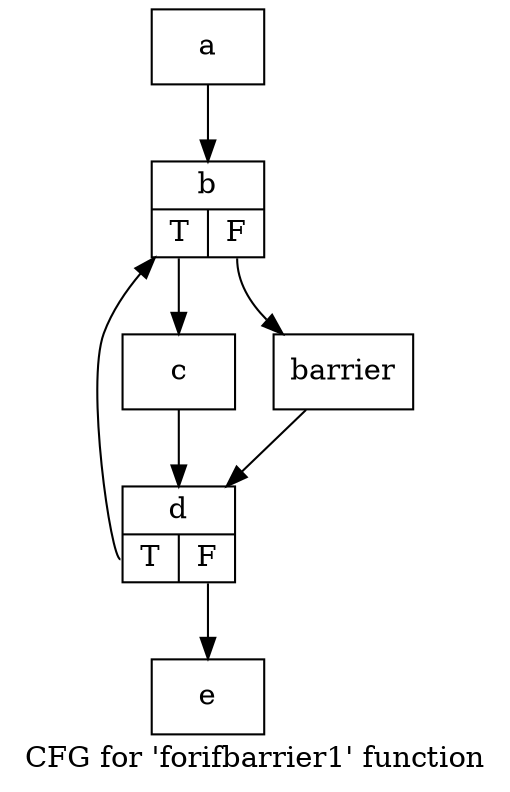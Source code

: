 digraph "CFG for 'forifbarrier1' function" {
	label="CFG for 'forifbarrier1' function";

	Node0x1af2860 [shape=record,label="{a}"];
	Node0x1af2860 -> Node0x1af1300;
	Node0x1af1300 [shape=record,label="{b|{<s0>T|<s1>F}}"];
	Node0x1af1300:s0 -> Node0x1af00a0;
	Node0x1af1300:s1 -> Node0x1af23f0;
	Node0x1af00a0 [shape=record,label="{c}"];
	Node0x1af00a0 -> Node0x1af1490;
	Node0x1af23f0 [shape=record,label="{barrier}"];
	Node0x1af23f0 -> Node0x1af1490;
	Node0x1af1490 [shape=record,label="{d|{<s0>T|<s1>F}}"];
	Node0x1af1490:s0 -> Node0x1af1300;
	Node0x1af1490:s1 -> Node0x1af17a0;
	Node0x1af17a0 [shape=record,label="{e}"];
}
